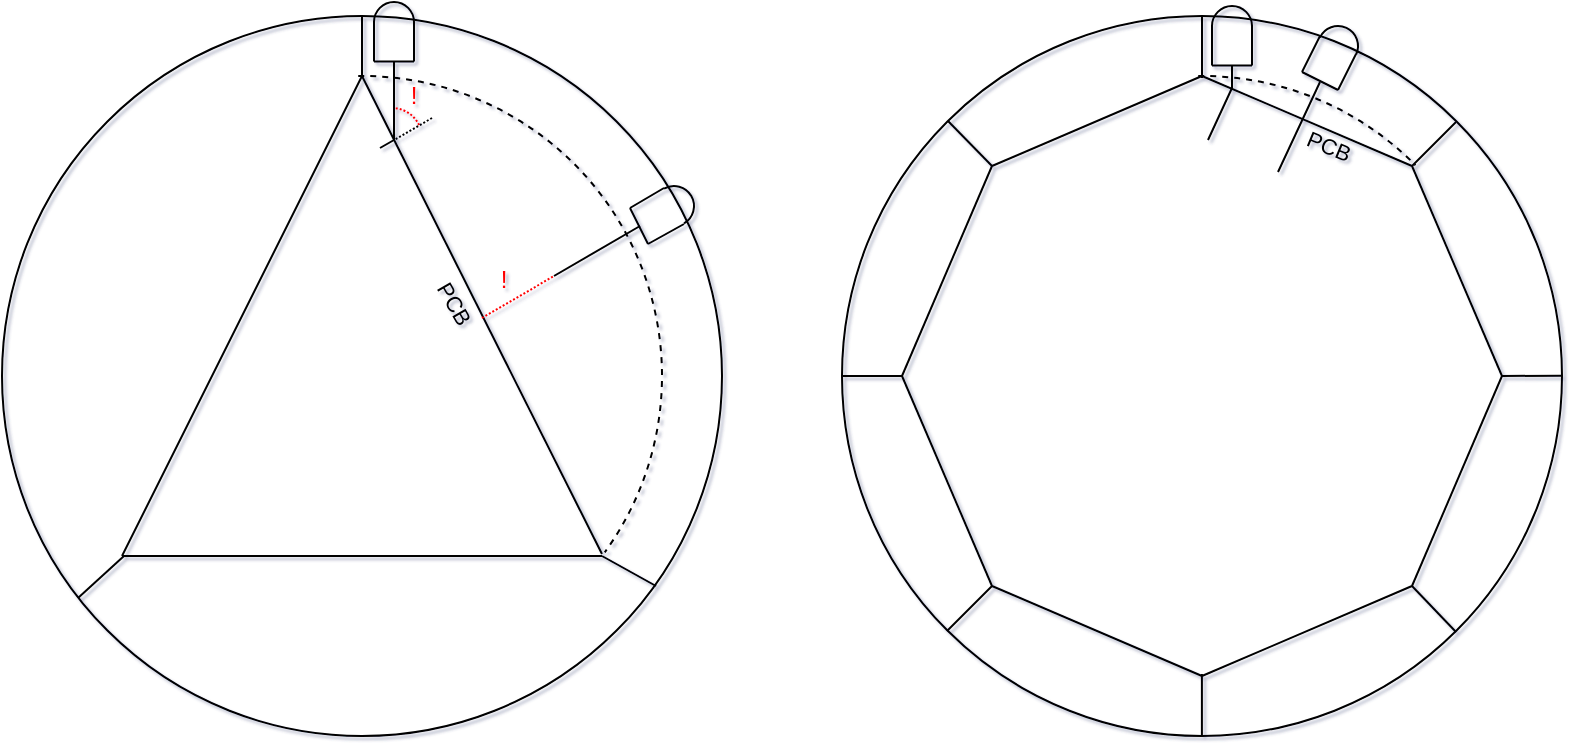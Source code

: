 <mxfile version="20.3.0" type="device" pages="2"><diagram id="-KANiGV53yYUeVmmPhPX" name="thru-hole-geometry"><mxGraphModel dx="454" dy="323" grid="0" gridSize="5" guides="1" tooltips="1" connect="1" arrows="1" fold="1" page="1" pageScale="1" pageWidth="850" pageHeight="1100" math="0" shadow="1"><root><mxCell id="0"/><mxCell id="1" parent="0"/><mxCell id="rZbZmWdMKI_nPQQBaZQJ-1" value="" style="ellipse;whiteSpace=wrap;html=1;aspect=fixed;fillColor=none;connectable=0;" parent="1" vertex="1"><mxGeometry x="180" y="120" width="360" height="360" as="geometry"/></mxCell><mxCell id="rZbZmWdMKI_nPQQBaZQJ-2" value="" style="endArrow=none;html=1;" parent="1" edge="1"><mxGeometry width="50" height="50" relative="1" as="geometry"><mxPoint x="360" y="150" as="sourcePoint"/><mxPoint x="360" y="120" as="targetPoint"/></mxGeometry></mxCell><mxCell id="rZbZmWdMKI_nPQQBaZQJ-3" value="" style="endArrow=none;html=1;" parent="1" edge="1"><mxGeometry width="50" height="50" relative="1" as="geometry"><mxPoint x="218" y="411" as="sourcePoint"/><mxPoint x="241" y="390" as="targetPoint"/></mxGeometry></mxCell><mxCell id="rZbZmWdMKI_nPQQBaZQJ-4" value="" style="endArrow=none;html=1;" parent="1" edge="1"><mxGeometry width="50" height="50" relative="1" as="geometry"><mxPoint x="507" y="405" as="sourcePoint"/><mxPoint x="480" y="390" as="targetPoint"/></mxGeometry></mxCell><mxCell id="rZbZmWdMKI_nPQQBaZQJ-23" value="" style="group;rotation=60;" parent="1" vertex="1" connectable="0"><mxGeometry x="480" y="190" width="20" height="79.72" as="geometry"/></mxCell><mxCell id="rZbZmWdMKI_nPQQBaZQJ-24" value="" style="verticalLabelPosition=bottom;verticalAlign=top;html=1;shape=mxgraph.basic.arc;startAngle=0.75;endAngle=0.25;fillColor=none;rotation=60;" parent="rZbZmWdMKI_nPQQBaZQJ-23" vertex="1"><mxGeometry x="26" y="15" width="20" height="20" as="geometry"/></mxCell><mxCell id="rZbZmWdMKI_nPQQBaZQJ-25" value="" style="endArrow=none;html=1;" parent="rZbZmWdMKI_nPQQBaZQJ-23" edge="1"><mxGeometry x="14" y="15" width="50" height="50" as="geometry"><mxPoint x="14" y="26" as="sourcePoint"/><mxPoint x="31" y="16" as="targetPoint"/></mxGeometry></mxCell><mxCell id="rZbZmWdMKI_nPQQBaZQJ-26" value="" style="endArrow=none;html=1;" parent="rZbZmWdMKI_nPQQBaZQJ-23" edge="1"><mxGeometry x="14" y="15" width="50" height="50" as="geometry"><mxPoint x="23" y="44" as="sourcePoint"/><mxPoint x="41" y="34" as="targetPoint"/></mxGeometry></mxCell><mxCell id="rZbZmWdMKI_nPQQBaZQJ-27" value="" style="endArrow=none;html=1;" parent="rZbZmWdMKI_nPQQBaZQJ-23" edge="1"><mxGeometry x="14" y="15" width="50" height="50" as="geometry"><mxPoint x="23" y="44" as="sourcePoint"/><mxPoint x="14" y="26" as="targetPoint"/></mxGeometry></mxCell><mxCell id="rZbZmWdMKI_nPQQBaZQJ-28" value="" style="endArrow=none;html=1;" parent="rZbZmWdMKI_nPQQBaZQJ-23" edge="1"><mxGeometry x="14" y="15" width="50" height="50" as="geometry"><mxPoint x="-24" y="60" as="sourcePoint"/><mxPoint x="19" y="35" as="targetPoint"/></mxGeometry></mxCell><mxCell id="rZbZmWdMKI_nPQQBaZQJ-29" value="" style="endArrow=none;html=1;" parent="1" edge="1"><mxGeometry width="50" height="50" relative="1" as="geometry"><mxPoint x="480" y="389" as="sourcePoint"/><mxPoint x="360" y="150" as="targetPoint"/></mxGeometry></mxCell><mxCell id="rZbZmWdMKI_nPQQBaZQJ-55" value="&lt;font color=&quot;#000000&quot;&gt;PCB&lt;/font&gt;" style="edgeLabel;html=1;align=center;verticalAlign=middle;resizable=0;points=[];fontColor=#FF0000;rotation=60;labelBackgroundColor=none;" parent="rZbZmWdMKI_nPQQBaZQJ-29" vertex="1" connectable="0"><mxGeometry x="0.149" relative="1" as="geometry"><mxPoint x="-5.47" y="11.12" as="offset"/></mxGeometry></mxCell><mxCell id="rZbZmWdMKI_nPQQBaZQJ-31" value="" style="ellipse;whiteSpace=wrap;html=1;aspect=fixed;fillColor=none;connectable=0;" parent="1" vertex="1"><mxGeometry x="600" y="120" width="360" height="360" as="geometry"/></mxCell><mxCell id="rZbZmWdMKI_nPQQBaZQJ-33" value="" style="endArrow=none;html=1;" parent="1" edge="1"><mxGeometry width="50" height="50" relative="1" as="geometry"><mxPoint x="780" y="151" as="sourcePoint"/><mxPoint x="780" y="120" as="targetPoint"/></mxGeometry></mxCell><mxCell id="rZbZmWdMKI_nPQQBaZQJ-34" value="" style="endArrow=none;html=1;" parent="1" edge="1"><mxGeometry width="50" height="50" relative="1" as="geometry"><mxPoint x="885" y="195" as="sourcePoint"/><mxPoint x="907" y="173" as="targetPoint"/></mxGeometry></mxCell><mxCell id="rZbZmWdMKI_nPQQBaZQJ-35" value="" style="endArrow=none;html=1;" parent="1" edge="1"><mxGeometry width="50" height="50" relative="1" as="geometry"><mxPoint x="600" y="300" as="sourcePoint"/><mxPoint x="630" y="300" as="targetPoint"/></mxGeometry></mxCell><mxCell id="rZbZmWdMKI_nPQQBaZQJ-36" value="" style="endArrow=none;html=1;" parent="1" edge="1"><mxGeometry width="50" height="50" relative="1" as="geometry"><mxPoint x="907" y="428" as="sourcePoint"/><mxPoint x="885" y="405" as="targetPoint"/></mxGeometry></mxCell><mxCell id="rZbZmWdMKI_nPQQBaZQJ-49" value="" style="endArrow=none;html=1;" parent="1" edge="1"><mxGeometry width="50" height="50" relative="1" as="geometry"><mxPoint x="780" y="150" as="sourcePoint"/><mxPoint x="885" y="195" as="targetPoint"/></mxGeometry></mxCell><mxCell id="rZbZmWdMKI_nPQQBaZQJ-79" value="PCB" style="edgeLabel;html=1;align=center;verticalAlign=middle;resizable=0;points=[];rotation=22.5;labelBackgroundColor=none;" parent="rZbZmWdMKI_nPQQBaZQJ-49" vertex="1" connectable="0"><mxGeometry x="0.243" relative="1" as="geometry"><mxPoint x="-2.29" y="7.02" as="offset"/></mxGeometry></mxCell><mxCell id="rZbZmWdMKI_nPQQBaZQJ-50" value="" style="verticalLabelPosition=bottom;verticalAlign=top;html=1;shape=mxgraph.basic.arc;startAngle=0.256;endAngle=0.415;fillColor=none;rotation=-85;aspect=fixed;dashed=1;dashPattern=1 1;strokeColor=#FF0000;" parent="1" vertex="1"><mxGeometry x="360" y="166" width="30" height="30" as="geometry"/></mxCell><mxCell id="rZbZmWdMKI_nPQQBaZQJ-52" value="" style="endArrow=none;dashed=1;html=1;dashPattern=1 1;" parent="1" edge="1"><mxGeometry width="50" height="50" relative="1" as="geometry"><mxPoint x="395" y="171" as="sourcePoint"/><mxPoint x="376" y="182" as="targetPoint"/></mxGeometry></mxCell><mxCell id="rZbZmWdMKI_nPQQBaZQJ-53" value="!" style="text;html=1;strokeColor=none;fillColor=none;align=center;verticalAlign=middle;whiteSpace=wrap;rounded=0;dashed=1;dashPattern=1 1;fontColor=#FF0000;" parent="1" vertex="1"><mxGeometry x="366" y="150" width="40" height="20" as="geometry"/></mxCell><mxCell id="rZbZmWdMKI_nPQQBaZQJ-56" value="" style="endArrow=none;dashed=1;html=1;dashPattern=1 1;fontColor=#FF0000;strokeColor=#FF0000;" parent="1" edge="1"><mxGeometry width="50" height="50" relative="1" as="geometry"><mxPoint x="420" y="271" as="sourcePoint"/><mxPoint x="456" y="250" as="targetPoint"/></mxGeometry></mxCell><mxCell id="rZbZmWdMKI_nPQQBaZQJ-57" value="!" style="text;html=1;strokeColor=none;fillColor=none;align=center;verticalAlign=middle;whiteSpace=wrap;rounded=0;dashed=1;dashPattern=1 1;fontColor=#FF0000;" parent="1" vertex="1"><mxGeometry x="411" y="242" width="40" height="20" as="geometry"/></mxCell><mxCell id="rZbZmWdMKI_nPQQBaZQJ-59" value="" style="endArrow=none;html=1;" parent="1" edge="1"><mxGeometry width="50" height="50" relative="1" as="geometry"><mxPoint x="779.95" y="480" as="sourcePoint"/><mxPoint x="779.95" y="449" as="targetPoint"/></mxGeometry></mxCell><mxCell id="rZbZmWdMKI_nPQQBaZQJ-60" value="" style="endArrow=none;html=1;" parent="1" edge="1"><mxGeometry width="50" height="50" relative="1" as="geometry"><mxPoint x="930" y="300" as="sourcePoint"/><mxPoint x="960" y="299.86" as="targetPoint"/></mxGeometry></mxCell><mxCell id="rZbZmWdMKI_nPQQBaZQJ-61" value="" style="endArrow=none;html=1;" parent="1" edge="1"><mxGeometry width="50" height="50" relative="1" as="geometry"><mxPoint x="652.5" y="427.5" as="sourcePoint"/><mxPoint x="675" y="405" as="targetPoint"/></mxGeometry></mxCell><mxCell id="rZbZmWdMKI_nPQQBaZQJ-62" value="" style="endArrow=none;html=1;" parent="1" edge="1"><mxGeometry width="50" height="50" relative="1" as="geometry"><mxPoint x="675" y="195" as="sourcePoint"/><mxPoint x="653" y="172.5" as="targetPoint"/></mxGeometry></mxCell><mxCell id="rZbZmWdMKI_nPQQBaZQJ-63" value="" style="endArrow=none;html=1;fontColor=#FF0000;" parent="1" edge="1"><mxGeometry width="50" height="50" relative="1" as="geometry"><mxPoint x="240" y="390" as="sourcePoint"/><mxPoint x="360" y="150" as="targetPoint"/></mxGeometry></mxCell><mxCell id="rZbZmWdMKI_nPQQBaZQJ-64" value="" style="endArrow=none;html=1;fontColor=#FF0000;" parent="1" edge="1"><mxGeometry width="50" height="50" relative="1" as="geometry"><mxPoint x="240" y="390" as="sourcePoint"/><mxPoint x="480" y="390" as="targetPoint"/></mxGeometry></mxCell><mxCell id="rZbZmWdMKI_nPQQBaZQJ-66" value="" style="endArrow=none;html=1;" parent="1" edge="1"><mxGeometry width="50" height="50" relative="1" as="geometry"><mxPoint x="885" y="195" as="sourcePoint"/><mxPoint x="930" y="300" as="targetPoint"/></mxGeometry></mxCell><mxCell id="rZbZmWdMKI_nPQQBaZQJ-67" value="" style="endArrow=none;html=1;" parent="1" edge="1"><mxGeometry width="50" height="50" relative="1" as="geometry"><mxPoint x="930" y="300" as="sourcePoint"/><mxPoint x="885" y="405" as="targetPoint"/></mxGeometry></mxCell><mxCell id="rZbZmWdMKI_nPQQBaZQJ-68" value="" style="endArrow=none;html=1;" parent="1" edge="1"><mxGeometry width="50" height="50" relative="1" as="geometry"><mxPoint x="885" y="405" as="sourcePoint"/><mxPoint x="780" y="450" as="targetPoint"/></mxGeometry></mxCell><mxCell id="rZbZmWdMKI_nPQQBaZQJ-73" value="" style="group;rotation=-180;" parent="1" vertex="1" connectable="0"><mxGeometry x="630" y="150" width="150" height="300" as="geometry"/></mxCell><mxCell id="rZbZmWdMKI_nPQQBaZQJ-69" value="" style="endArrow=none;html=1;" parent="rZbZmWdMKI_nPQQBaZQJ-73" edge="1"><mxGeometry width="50" height="50" relative="1" as="geometry"><mxPoint x="150" y="300" as="sourcePoint"/><mxPoint x="45" y="255" as="targetPoint"/></mxGeometry></mxCell><mxCell id="rZbZmWdMKI_nPQQBaZQJ-70" value="" style="endArrow=none;html=1;" parent="rZbZmWdMKI_nPQQBaZQJ-73" edge="1"><mxGeometry width="50" height="50" relative="1" as="geometry"><mxPoint x="45" y="255" as="sourcePoint"/><mxPoint y="150" as="targetPoint"/></mxGeometry></mxCell><mxCell id="rZbZmWdMKI_nPQQBaZQJ-71" value="" style="endArrow=none;html=1;" parent="rZbZmWdMKI_nPQQBaZQJ-73" edge="1"><mxGeometry width="50" height="50" relative="1" as="geometry"><mxPoint y="150" as="sourcePoint"/><mxPoint x="45" y="45" as="targetPoint"/></mxGeometry></mxCell><mxCell id="rZbZmWdMKI_nPQQBaZQJ-72" value="" style="endArrow=none;html=1;" parent="rZbZmWdMKI_nPQQBaZQJ-73" edge="1"><mxGeometry width="50" height="50" relative="1" as="geometry"><mxPoint x="45" y="45" as="sourcePoint"/><mxPoint x="150" as="targetPoint"/></mxGeometry></mxCell><mxCell id="rZbZmWdMKI_nPQQBaZQJ-74" value="" style="verticalLabelPosition=bottom;verticalAlign=top;html=1;shape=mxgraph.basic.arc;startAngle=0.748;endAngle=0.1;dashed=1;labelBackgroundColor=none;fillColor=none;fontColor=#FF0000;rotation=90;connectable=0;" parent="1" vertex="1"><mxGeometry x="210" y="150" width="300" height="300" as="geometry"/></mxCell><mxCell id="rZbZmWdMKI_nPQQBaZQJ-75" value="" style="verticalLabelPosition=bottom;verticalAlign=top;html=1;shape=mxgraph.basic.arc;startAngle=0.748;endAngle=0.876;dashed=1;labelBackgroundColor=none;fillColor=none;fontColor=#FF0000;rotation=90;" parent="1" vertex="1"><mxGeometry x="630" y="150" width="300" height="300" as="geometry"/></mxCell><mxCell id="rZbZmWdMKI_nPQQBaZQJ-21" value="" style="verticalLabelPosition=bottom;verticalAlign=top;html=1;shape=mxgraph.basic.arc;startAngle=0.75;endAngle=0.25;fillColor=none;" parent="1" vertex="1"><mxGeometry x="366" y="113" width="20" height="20" as="geometry"/></mxCell><mxCell id="rZbZmWdMKI_nPQQBaZQJ-9" value="" style="endArrow=none;html=1;" parent="1" edge="1"><mxGeometry x="366" y="102.72" width="50" height="50" as="geometry"><mxPoint x="366" y="142.72" as="sourcePoint"/><mxPoint x="366" y="122.72" as="targetPoint"/></mxGeometry></mxCell><mxCell id="rZbZmWdMKI_nPQQBaZQJ-12" value="" style="endArrow=none;html=1;" parent="1" edge="1"><mxGeometry x="366" y="102.72" width="50" height="50" as="geometry"><mxPoint x="386" y="142.72" as="sourcePoint"/><mxPoint x="386" y="122.72" as="targetPoint"/></mxGeometry></mxCell><mxCell id="rZbZmWdMKI_nPQQBaZQJ-13" value="" style="endArrow=none;html=1;" parent="1" edge="1"><mxGeometry x="366" y="102.72" width="50" height="50" as="geometry"><mxPoint x="386" y="142.72" as="sourcePoint"/><mxPoint x="366" y="142.72" as="targetPoint"/></mxGeometry></mxCell><mxCell id="rZbZmWdMKI_nPQQBaZQJ-17" value="" style="endArrow=none;html=1;jumpSize=6;" parent="1" edge="1"><mxGeometry x="366" y="102.72" width="50" height="50" as="geometry"><mxPoint x="376" y="182" as="sourcePoint"/><mxPoint x="376" y="142.72" as="targetPoint"/></mxGeometry></mxCell><mxCell id="rZbZmWdMKI_nPQQBaZQJ-77" value="" style="endArrow=none;html=1;strokeColor=#000000;fontColor=#FF0000;" parent="1" edge="1"><mxGeometry width="50" height="50" relative="1" as="geometry"><mxPoint x="369" y="186" as="sourcePoint"/><mxPoint x="376" y="182" as="targetPoint"/></mxGeometry></mxCell><mxCell id="rZbZmWdMKI_nPQQBaZQJ-38" value="" style="verticalLabelPosition=bottom;verticalAlign=top;html=1;shape=mxgraph.basic.arc;startAngle=0.75;endAngle=0.25;fillColor=none;" parent="1" vertex="1"><mxGeometry x="785" y="115" width="20" height="20" as="geometry"/></mxCell><mxCell id="rZbZmWdMKI_nPQQBaZQJ-39" value="" style="endArrow=none;html=1;" parent="1" edge="1"><mxGeometry x="785" y="104.72" width="50" height="50" as="geometry"><mxPoint x="785" y="144.72" as="sourcePoint"/><mxPoint x="785" y="124.72" as="targetPoint"/></mxGeometry></mxCell><mxCell id="rZbZmWdMKI_nPQQBaZQJ-40" value="" style="endArrow=none;html=1;" parent="1" edge="1"><mxGeometry x="785" y="104.72" width="50" height="50" as="geometry"><mxPoint x="805" y="144.72" as="sourcePoint"/><mxPoint x="805" y="124.72" as="targetPoint"/></mxGeometry></mxCell><mxCell id="rZbZmWdMKI_nPQQBaZQJ-41" value="" style="endArrow=none;html=1;" parent="1" edge="1"><mxGeometry x="785" y="104.72" width="50" height="50" as="geometry"><mxPoint x="805" y="144.72" as="sourcePoint"/><mxPoint x="785" y="144.72" as="targetPoint"/></mxGeometry></mxCell><mxCell id="rZbZmWdMKI_nPQQBaZQJ-42" value="" style="endArrow=none;html=1;" parent="1" edge="1"><mxGeometry x="785" y="104.72" width="50" height="50" as="geometry"><mxPoint x="795" y="156" as="sourcePoint"/><mxPoint x="795" y="144.72" as="targetPoint"/></mxGeometry></mxCell><mxCell id="rZbZmWdMKI_nPQQBaZQJ-44" value="" style="verticalLabelPosition=bottom;verticalAlign=top;html=1;shape=mxgraph.basic.arc;startAngle=0.75;endAngle=0.25;fillColor=none;rotation=25;" parent="1" vertex="1"><mxGeometry x="838" y="125" width="20" height="20" as="geometry"/></mxCell><mxCell id="rZbZmWdMKI_nPQQBaZQJ-45" value="" style="endArrow=none;html=1;" parent="1" edge="1"><mxGeometry x="834" y="120" width="50" height="50" as="geometry"><mxPoint x="830" y="148" as="sourcePoint"/><mxPoint x="839" y="130" as="targetPoint"/></mxGeometry></mxCell><mxCell id="rZbZmWdMKI_nPQQBaZQJ-46" value="" style="endArrow=none;html=1;" parent="1" edge="1"><mxGeometry x="834" y="120" width="50" height="50" as="geometry"><mxPoint x="848" y="157" as="sourcePoint"/><mxPoint x="857" y="139" as="targetPoint"/></mxGeometry></mxCell><mxCell id="rZbZmWdMKI_nPQQBaZQJ-47" value="" style="endArrow=none;html=1;" parent="1" edge="1"><mxGeometry x="834" y="120" width="50" height="50" as="geometry"><mxPoint x="848" y="157" as="sourcePoint"/><mxPoint x="830" y="148" as="targetPoint"/></mxGeometry></mxCell><mxCell id="rZbZmWdMKI_nPQQBaZQJ-48" value="" style="endArrow=none;html=1;" parent="1" edge="1"><mxGeometry x="834" y="120" width="50" height="50" as="geometry"><mxPoint x="818" y="198" as="sourcePoint"/><mxPoint x="839" y="153" as="targetPoint"/></mxGeometry></mxCell><mxCell id="rZbZmWdMKI_nPQQBaZQJ-78" value="" style="endArrow=none;html=1;" parent="1" edge="1"><mxGeometry x="790" y="123" width="50" height="50" as="geometry"><mxPoint x="783" y="182" as="sourcePoint"/><mxPoint x="795" y="156" as="targetPoint"/></mxGeometry></mxCell></root></mxGraphModel></diagram><diagram id="pI1WRlKsNJlMrhKhfhne" name="LED-entry-direction"><mxGraphModel dx="265" dy="189" grid="1" gridSize="10" guides="1" tooltips="1" connect="1" arrows="1" fold="1" page="1" pageScale="1" pageWidth="850" pageHeight="1100" math="0" shadow="0"><root><mxCell id="0"/><mxCell id="1" parent="0"/><mxCell id="l22lAysp4P5u5SwMAJR3-2" value="" style="verticalLabelPosition=bottom;verticalAlign=top;html=1;shape=mxgraph.basic.arc;startAngle=0.833;endAngle=0.167;" vertex="1" parent="1"><mxGeometry x="190" y="101" width="260" height="249" as="geometry"/></mxCell><mxCell id="l22lAysp4P5u5SwMAJR3-3" value="" style="verticalLabelPosition=bottom;verticalAlign=top;html=1;shape=mxgraph.basic.arc;startAngle=0.866;endAngle=0.134;dashed=1;dashPattern=1 1;" vertex="1" parent="1"><mxGeometry x="200" y="120" width="240" height="240" as="geometry"/></mxCell><mxCell id="l22lAysp4P5u5SwMAJR3-6" value="" style="endArrow=none;html=1;rounded=0;exitX=0.06;exitY=0.25;exitDx=0;exitDy=0;exitPerimeter=0;" edge="1" parent="1" source="l22lAysp4P5u5SwMAJR3-2"><mxGeometry width="50" height="50" relative="1" as="geometry"><mxPoint x="320" y="110" as="sourcePoint"/><mxPoint x="460" y="160" as="targetPoint"/></mxGeometry></mxCell><mxCell id="l22lAysp4P5u5SwMAJR3-9" value="" style="rounded=0;whiteSpace=wrap;html=1;fillColor=none;" vertex="1" parent="1"><mxGeometry x="310" y="80" width="20" height="40" as="geometry"/></mxCell><mxCell id="l22lAysp4P5u5SwMAJR3-11" value="" style="rounded=0;whiteSpace=wrap;html=1;fillColor=none;" vertex="1" parent="1"><mxGeometry x="306" y="120" width="28" height="40" as="geometry"/></mxCell><mxCell id="MF7GC-NvEv5us0fgI4UV-1" value="" style="verticalLabelPosition=bottom;verticalAlign=top;html=1;shape=mxgraph.basic.arc;startAngle=0.758;endAngle=0.252;fillColor=none;" vertex="1" parent="1"><mxGeometry x="312" y="76" width="16" height="14" as="geometry"/></mxCell><mxCell id="MF7GC-NvEv5us0fgI4UV-2" value="" style="endArrow=none;html=1;rounded=0;" edge="1" parent="1"><mxGeometry width="50" height="50" relative="1" as="geometry"><mxPoint x="312" y="101" as="sourcePoint"/><mxPoint x="312" y="82" as="targetPoint"/></mxGeometry></mxCell><mxCell id="MF7GC-NvEv5us0fgI4UV-3" value="" style="endArrow=none;html=1;rounded=0;" edge="1" parent="1"><mxGeometry width="50" height="50" relative="1" as="geometry"><mxPoint x="328" y="101" as="sourcePoint"/><mxPoint x="328" y="82" as="targetPoint"/></mxGeometry></mxCell></root></mxGraphModel></diagram></mxfile>